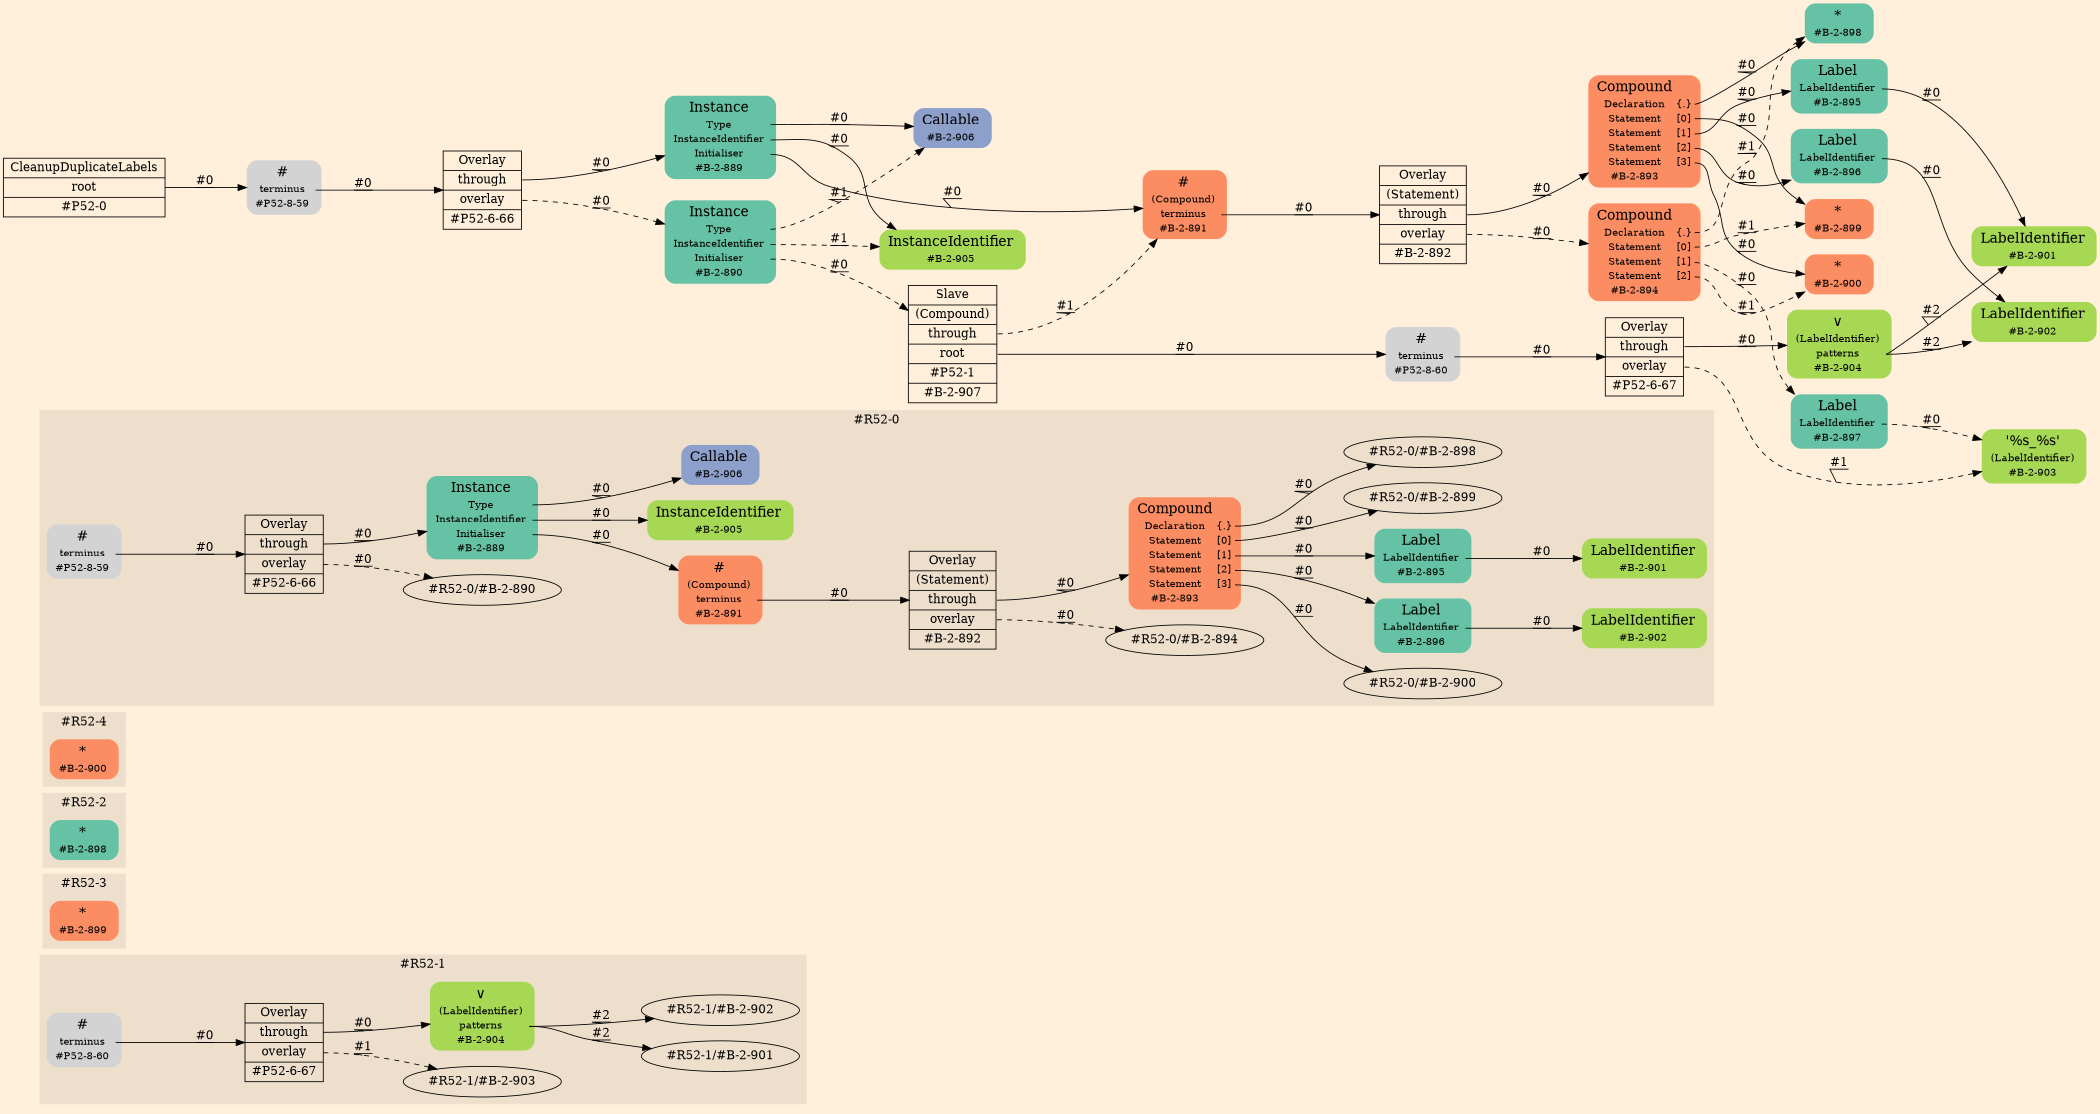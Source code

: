 digraph Inferno {
graph [
rankdir = "LR"
ranksep = 1.0
size = "14,20"
bgcolor = antiquewhite1
color = black
fontcolor = black
];
node [
];
subgraph "cluster#R52-1" {
label = "#R52-1"
style = "filled"
color = antiquewhite2
"#R52-1/#B-2-904" [
shape = "plaintext"
fillcolor = "/set28/5"
label = <<TABLE BORDER="0" CELLBORDER="0" CELLSPACING="0">
 <TR>
  <TD><FONT POINT-SIZE="16.0">∨</FONT></TD>
  <TD></TD>
 </TR>
 <TR>
  <TD>(LabelIdentifier)</TD>
  <TD PORT="port0"></TD>
 </TR>
 <TR>
  <TD>patterns</TD>
  <TD PORT="port1"></TD>
 </TR>
 <TR>
  <TD>#B-2-904</TD>
  <TD PORT="port2"></TD>
 </TR>
</TABLE>>
style = "rounded,filled"
fontsize = "12"
];
"#R52-1/#P52-8-60" [
shape = "plaintext"
label = <<TABLE BORDER="0" CELLBORDER="0" CELLSPACING="0">
 <TR>
  <TD><FONT POINT-SIZE="16.0">#</FONT></TD>
  <TD></TD>
 </TR>
 <TR>
  <TD>terminus</TD>
  <TD PORT="port0"></TD>
 </TR>
 <TR>
  <TD>#P52-8-60</TD>
  <TD PORT="port1"></TD>
 </TR>
</TABLE>>
style = "rounded,filled"
fontsize = "12"
];
"#R52-1/#P52-6-67" [
shape = "record"
fillcolor = antiquewhite2
label = "<fixed> Overlay | <port0> through | <port1> overlay | <port2> #P52-6-67"
style = "filled"
fontsize = "14"
color = black
fontcolor = black
];
"#R52-1/#B-2-904":port1 -> "#R52-1/#B-2-901" [style="solid"
label = "#2"
decorate = true
color = black
fontcolor = black
];
"#R52-1/#B-2-904":port1 -> "#R52-1/#B-2-902" [style="solid"
label = "#2"
decorate = true
color = black
fontcolor = black
];
"#R52-1/#P52-8-60":port0 -> "#R52-1/#P52-6-67" [style="solid"
label = "#0"
decorate = true
color = black
fontcolor = black
];
"#R52-1/#P52-6-67":port0 -> "#R52-1/#B-2-904" [style="solid"
label = "#0"
decorate = true
color = black
fontcolor = black
];
"#R52-1/#P52-6-67":port1 -> "#R52-1/#B-2-903" [style="dashed"
label = "#1"
decorate = true
color = black
fontcolor = black
];
}
subgraph "cluster#R52-3" {
label = "#R52-3"
style = "filled"
color = antiquewhite2
"#R52-3/#B-2-899" [
shape = "plaintext"
fillcolor = "/set28/2"
label = <<TABLE BORDER="0" CELLBORDER="0" CELLSPACING="0">
 <TR>
  <TD><FONT POINT-SIZE="16.0">*</FONT></TD>
  <TD></TD>
 </TR>
 <TR>
  <TD>#B-2-899</TD>
  <TD PORT="port0"></TD>
 </TR>
</TABLE>>
style = "rounded,filled"
fontsize = "12"
];
}
subgraph "cluster#R52-2" {
label = "#R52-2"
style = "filled"
color = antiquewhite2
"#R52-2/#B-2-898" [
shape = "plaintext"
fillcolor = "/set28/1"
label = <<TABLE BORDER="0" CELLBORDER="0" CELLSPACING="0">
 <TR>
  <TD><FONT POINT-SIZE="16.0">*</FONT></TD>
  <TD></TD>
 </TR>
 <TR>
  <TD>#B-2-898</TD>
  <TD PORT="port0"></TD>
 </TR>
</TABLE>>
style = "rounded,filled"
fontsize = "12"
];
}
subgraph "cluster#R52-4" {
label = "#R52-4"
style = "filled"
color = antiquewhite2
"#R52-4/#B-2-900" [
shape = "plaintext"
fillcolor = "/set28/2"
label = <<TABLE BORDER="0" CELLBORDER="0" CELLSPACING="0">
 <TR>
  <TD><FONT POINT-SIZE="16.0">*</FONT></TD>
  <TD></TD>
 </TR>
 <TR>
  <TD>#B-2-900</TD>
  <TD PORT="port0"></TD>
 </TR>
</TABLE>>
style = "rounded,filled"
fontsize = "12"
];
}
subgraph "cluster#R52-0" {
label = "#R52-0"
style = "filled"
color = antiquewhite2
"#R52-0/#B-2-902" [
shape = "plaintext"
fillcolor = "/set28/5"
label = <<TABLE BORDER="0" CELLBORDER="0" CELLSPACING="0">
 <TR>
  <TD><FONT POINT-SIZE="16.0">LabelIdentifier</FONT></TD>
  <TD></TD>
 </TR>
 <TR>
  <TD>#B-2-902</TD>
  <TD PORT="port0"></TD>
 </TR>
</TABLE>>
style = "rounded,filled"
fontsize = "12"
];
"#R52-0/#B-2-896" [
shape = "plaintext"
fillcolor = "/set28/1"
label = <<TABLE BORDER="0" CELLBORDER="0" CELLSPACING="0">
 <TR>
  <TD><FONT POINT-SIZE="16.0">Label</FONT></TD>
  <TD></TD>
 </TR>
 <TR>
  <TD>LabelIdentifier</TD>
  <TD PORT="port0"></TD>
 </TR>
 <TR>
  <TD>#B-2-896</TD>
  <TD PORT="port1"></TD>
 </TR>
</TABLE>>
style = "rounded,filled"
fontsize = "12"
];
"#R52-0/#B-2-901" [
shape = "plaintext"
fillcolor = "/set28/5"
label = <<TABLE BORDER="0" CELLBORDER="0" CELLSPACING="0">
 <TR>
  <TD><FONT POINT-SIZE="16.0">LabelIdentifier</FONT></TD>
  <TD></TD>
 </TR>
 <TR>
  <TD>#B-2-901</TD>
  <TD PORT="port0"></TD>
 </TR>
</TABLE>>
style = "rounded,filled"
fontsize = "12"
];
"#R52-0/#B-2-893" [
shape = "plaintext"
fillcolor = "/set28/2"
label = <<TABLE BORDER="0" CELLBORDER="0" CELLSPACING="0">
 <TR>
  <TD><FONT POINT-SIZE="16.0">Compound</FONT></TD>
  <TD></TD>
 </TR>
 <TR>
  <TD>Declaration</TD>
  <TD PORT="port0">{.}</TD>
 </TR>
 <TR>
  <TD>Statement</TD>
  <TD PORT="port1">[0]</TD>
 </TR>
 <TR>
  <TD>Statement</TD>
  <TD PORT="port2">[1]</TD>
 </TR>
 <TR>
  <TD>Statement</TD>
  <TD PORT="port3">[2]</TD>
 </TR>
 <TR>
  <TD>Statement</TD>
  <TD PORT="port4">[3]</TD>
 </TR>
 <TR>
  <TD>#B-2-893</TD>
  <TD PORT="port5"></TD>
 </TR>
</TABLE>>
style = "rounded,filled"
fontsize = "12"
];
"#R52-0/#B-2-892" [
shape = "record"
fillcolor = antiquewhite2
label = "<fixed> Overlay | <port0> (Statement) | <port1> through | <port2> overlay | <port3> #B-2-892"
style = "filled"
fontsize = "14"
color = black
fontcolor = black
];
"#R52-0/#P52-6-66" [
shape = "record"
fillcolor = antiquewhite2
label = "<fixed> Overlay | <port0> through | <port1> overlay | <port2> #P52-6-66"
style = "filled"
fontsize = "14"
color = black
fontcolor = black
];
"#R52-0/#B-2-891" [
shape = "plaintext"
fillcolor = "/set28/2"
label = <<TABLE BORDER="0" CELLBORDER="0" CELLSPACING="0">
 <TR>
  <TD><FONT POINT-SIZE="16.0">#</FONT></TD>
  <TD></TD>
 </TR>
 <TR>
  <TD>(Compound)</TD>
  <TD PORT="port0"></TD>
 </TR>
 <TR>
  <TD>terminus</TD>
  <TD PORT="port1"></TD>
 </TR>
 <TR>
  <TD>#B-2-891</TD>
  <TD PORT="port2"></TD>
 </TR>
</TABLE>>
style = "rounded,filled"
fontsize = "12"
];
"#R52-0/#P52-8-59" [
shape = "plaintext"
label = <<TABLE BORDER="0" CELLBORDER="0" CELLSPACING="0">
 <TR>
  <TD><FONT POINT-SIZE="16.0">#</FONT></TD>
  <TD></TD>
 </TR>
 <TR>
  <TD>terminus</TD>
  <TD PORT="port0"></TD>
 </TR>
 <TR>
  <TD>#P52-8-59</TD>
  <TD PORT="port1"></TD>
 </TR>
</TABLE>>
style = "rounded,filled"
fontsize = "12"
];
"#R52-0/#B-2-889" [
shape = "plaintext"
fillcolor = "/set28/1"
label = <<TABLE BORDER="0" CELLBORDER="0" CELLSPACING="0">
 <TR>
  <TD><FONT POINT-SIZE="16.0">Instance</FONT></TD>
  <TD></TD>
 </TR>
 <TR>
  <TD>Type</TD>
  <TD PORT="port0"></TD>
 </TR>
 <TR>
  <TD>InstanceIdentifier</TD>
  <TD PORT="port1"></TD>
 </TR>
 <TR>
  <TD>Initialiser</TD>
  <TD PORT="port2"></TD>
 </TR>
 <TR>
  <TD>#B-2-889</TD>
  <TD PORT="port3"></TD>
 </TR>
</TABLE>>
style = "rounded,filled"
fontsize = "12"
];
"#R52-0/#B-2-895" [
shape = "plaintext"
fillcolor = "/set28/1"
label = <<TABLE BORDER="0" CELLBORDER="0" CELLSPACING="0">
 <TR>
  <TD><FONT POINT-SIZE="16.0">Label</FONT></TD>
  <TD></TD>
 </TR>
 <TR>
  <TD>LabelIdentifier</TD>
  <TD PORT="port0"></TD>
 </TR>
 <TR>
  <TD>#B-2-895</TD>
  <TD PORT="port1"></TD>
 </TR>
</TABLE>>
style = "rounded,filled"
fontsize = "12"
];
"#R52-0/#B-2-906" [
shape = "plaintext"
fillcolor = "/set28/3"
label = <<TABLE BORDER="0" CELLBORDER="0" CELLSPACING="0">
 <TR>
  <TD><FONT POINT-SIZE="16.0">Callable</FONT></TD>
  <TD></TD>
 </TR>
 <TR>
  <TD>#B-2-906</TD>
  <TD PORT="port0"></TD>
 </TR>
</TABLE>>
style = "rounded,filled"
fontsize = "12"
];
"#R52-0/#B-2-905" [
shape = "plaintext"
fillcolor = "/set28/5"
label = <<TABLE BORDER="0" CELLBORDER="0" CELLSPACING="0">
 <TR>
  <TD><FONT POINT-SIZE="16.0">InstanceIdentifier</FONT></TD>
  <TD></TD>
 </TR>
 <TR>
  <TD>#B-2-905</TD>
  <TD PORT="port0"></TD>
 </TR>
</TABLE>>
style = "rounded,filled"
fontsize = "12"
];
"#R52-0/#B-2-896":port0 -> "#R52-0/#B-2-902" [style="solid"
label = "#0"
decorate = true
color = black
fontcolor = black
];
"#R52-0/#B-2-893":port0 -> "#R52-0/#B-2-898" [style="solid"
label = "#0"
decorate = true
color = black
fontcolor = black
];
"#R52-0/#B-2-893":port1 -> "#R52-0/#B-2-899" [style="solid"
label = "#0"
decorate = true
color = black
fontcolor = black
];
"#R52-0/#B-2-893":port2 -> "#R52-0/#B-2-895" [style="solid"
label = "#0"
decorate = true
color = black
fontcolor = black
];
"#R52-0/#B-2-893":port3 -> "#R52-0/#B-2-896" [style="solid"
label = "#0"
decorate = true
color = black
fontcolor = black
];
"#R52-0/#B-2-893":port4 -> "#R52-0/#B-2-900" [style="solid"
label = "#0"
decorate = true
color = black
fontcolor = black
];
"#R52-0/#B-2-892":port1 -> "#R52-0/#B-2-893" [style="solid"
label = "#0"
decorate = true
color = black
fontcolor = black
];
"#R52-0/#B-2-892":port2 -> "#R52-0/#B-2-894" [style="dashed"
label = "#0"
decorate = true
color = black
fontcolor = black
];
"#R52-0/#P52-6-66":port0 -> "#R52-0/#B-2-889" [style="solid"
label = "#0"
decorate = true
color = black
fontcolor = black
];
"#R52-0/#P52-6-66":port1 -> "#R52-0/#B-2-890" [style="dashed"
label = "#0"
decorate = true
color = black
fontcolor = black
];
"#R52-0/#B-2-891":port1 -> "#R52-0/#B-2-892" [style="solid"
label = "#0"
decorate = true
color = black
fontcolor = black
];
"#R52-0/#P52-8-59":port0 -> "#R52-0/#P52-6-66" [style="solid"
label = "#0"
decorate = true
color = black
fontcolor = black
];
"#R52-0/#B-2-889":port0 -> "#R52-0/#B-2-906" [style="solid"
label = "#0"
decorate = true
color = black
fontcolor = black
];
"#R52-0/#B-2-889":port1 -> "#R52-0/#B-2-905" [style="solid"
label = "#0"
decorate = true
color = black
fontcolor = black
];
"#R52-0/#B-2-889":port2 -> "#R52-0/#B-2-891" [style="solid"
label = "#0"
decorate = true
color = black
fontcolor = black
];
"#R52-0/#B-2-895":port0 -> "#R52-0/#B-2-901" [style="solid"
label = "#0"
decorate = true
color = black
fontcolor = black
];
}
"CR#P52-0" [
shape = "record"
fillcolor = antiquewhite1
label = "<fixed> CleanupDuplicateLabels | <port0> root | <port1> #P52-0"
style = "filled"
fontsize = "14"
color = black
fontcolor = black
];
"#P52-8-59" [
shape = "plaintext"
label = <<TABLE BORDER="0" CELLBORDER="0" CELLSPACING="0">
 <TR>
  <TD><FONT POINT-SIZE="16.0">#</FONT></TD>
  <TD></TD>
 </TR>
 <TR>
  <TD>terminus</TD>
  <TD PORT="port0"></TD>
 </TR>
 <TR>
  <TD>#P52-8-59</TD>
  <TD PORT="port1"></TD>
 </TR>
</TABLE>>
style = "rounded,filled"
fontsize = "12"
];
"#P52-6-66" [
shape = "record"
fillcolor = antiquewhite1
label = "<fixed> Overlay | <port0> through | <port1> overlay | <port2> #P52-6-66"
style = "filled"
fontsize = "14"
color = black
fontcolor = black
];
"#B-2-889" [
shape = "plaintext"
fillcolor = "/set28/1"
label = <<TABLE BORDER="0" CELLBORDER="0" CELLSPACING="0">
 <TR>
  <TD><FONT POINT-SIZE="16.0">Instance</FONT></TD>
  <TD></TD>
 </TR>
 <TR>
  <TD>Type</TD>
  <TD PORT="port0"></TD>
 </TR>
 <TR>
  <TD>InstanceIdentifier</TD>
  <TD PORT="port1"></TD>
 </TR>
 <TR>
  <TD>Initialiser</TD>
  <TD PORT="port2"></TD>
 </TR>
 <TR>
  <TD>#B-2-889</TD>
  <TD PORT="port3"></TD>
 </TR>
</TABLE>>
style = "rounded,filled"
fontsize = "12"
];
"#B-2-906" [
shape = "plaintext"
fillcolor = "/set28/3"
label = <<TABLE BORDER="0" CELLBORDER="0" CELLSPACING="0">
 <TR>
  <TD><FONT POINT-SIZE="16.0">Callable</FONT></TD>
  <TD></TD>
 </TR>
 <TR>
  <TD>#B-2-906</TD>
  <TD PORT="port0"></TD>
 </TR>
</TABLE>>
style = "rounded,filled"
fontsize = "12"
];
"#B-2-905" [
shape = "plaintext"
fillcolor = "/set28/5"
label = <<TABLE BORDER="0" CELLBORDER="0" CELLSPACING="0">
 <TR>
  <TD><FONT POINT-SIZE="16.0">InstanceIdentifier</FONT></TD>
  <TD></TD>
 </TR>
 <TR>
  <TD>#B-2-905</TD>
  <TD PORT="port0"></TD>
 </TR>
</TABLE>>
style = "rounded,filled"
fontsize = "12"
];
"#B-2-891" [
shape = "plaintext"
fillcolor = "/set28/2"
label = <<TABLE BORDER="0" CELLBORDER="0" CELLSPACING="0">
 <TR>
  <TD><FONT POINT-SIZE="16.0">#</FONT></TD>
  <TD></TD>
 </TR>
 <TR>
  <TD>(Compound)</TD>
  <TD PORT="port0"></TD>
 </TR>
 <TR>
  <TD>terminus</TD>
  <TD PORT="port1"></TD>
 </TR>
 <TR>
  <TD>#B-2-891</TD>
  <TD PORT="port2"></TD>
 </TR>
</TABLE>>
style = "rounded,filled"
fontsize = "12"
];
"#B-2-892" [
shape = "record"
fillcolor = antiquewhite1
label = "<fixed> Overlay | <port0> (Statement) | <port1> through | <port2> overlay | <port3> #B-2-892"
style = "filled"
fontsize = "14"
color = black
fontcolor = black
];
"#B-2-893" [
shape = "plaintext"
fillcolor = "/set28/2"
label = <<TABLE BORDER="0" CELLBORDER="0" CELLSPACING="0">
 <TR>
  <TD><FONT POINT-SIZE="16.0">Compound</FONT></TD>
  <TD></TD>
 </TR>
 <TR>
  <TD>Declaration</TD>
  <TD PORT="port0">{.}</TD>
 </TR>
 <TR>
  <TD>Statement</TD>
  <TD PORT="port1">[0]</TD>
 </TR>
 <TR>
  <TD>Statement</TD>
  <TD PORT="port2">[1]</TD>
 </TR>
 <TR>
  <TD>Statement</TD>
  <TD PORT="port3">[2]</TD>
 </TR>
 <TR>
  <TD>Statement</TD>
  <TD PORT="port4">[3]</TD>
 </TR>
 <TR>
  <TD>#B-2-893</TD>
  <TD PORT="port5"></TD>
 </TR>
</TABLE>>
style = "rounded,filled"
fontsize = "12"
];
"#B-2-898" [
shape = "plaintext"
fillcolor = "/set28/1"
label = <<TABLE BORDER="0" CELLBORDER="0" CELLSPACING="0">
 <TR>
  <TD><FONT POINT-SIZE="16.0">*</FONT></TD>
  <TD></TD>
 </TR>
 <TR>
  <TD>#B-2-898</TD>
  <TD PORT="port0"></TD>
 </TR>
</TABLE>>
style = "rounded,filled"
fontsize = "12"
];
"#B-2-899" [
shape = "plaintext"
fillcolor = "/set28/2"
label = <<TABLE BORDER="0" CELLBORDER="0" CELLSPACING="0">
 <TR>
  <TD><FONT POINT-SIZE="16.0">*</FONT></TD>
  <TD></TD>
 </TR>
 <TR>
  <TD>#B-2-899</TD>
  <TD PORT="port0"></TD>
 </TR>
</TABLE>>
style = "rounded,filled"
fontsize = "12"
];
"#B-2-895" [
shape = "plaintext"
fillcolor = "/set28/1"
label = <<TABLE BORDER="0" CELLBORDER="0" CELLSPACING="0">
 <TR>
  <TD><FONT POINT-SIZE="16.0">Label</FONT></TD>
  <TD></TD>
 </TR>
 <TR>
  <TD>LabelIdentifier</TD>
  <TD PORT="port0"></TD>
 </TR>
 <TR>
  <TD>#B-2-895</TD>
  <TD PORT="port1"></TD>
 </TR>
</TABLE>>
style = "rounded,filled"
fontsize = "12"
];
"#B-2-901" [
shape = "plaintext"
fillcolor = "/set28/5"
label = <<TABLE BORDER="0" CELLBORDER="0" CELLSPACING="0">
 <TR>
  <TD><FONT POINT-SIZE="16.0">LabelIdentifier</FONT></TD>
  <TD></TD>
 </TR>
 <TR>
  <TD>#B-2-901</TD>
  <TD PORT="port0"></TD>
 </TR>
</TABLE>>
style = "rounded,filled"
fontsize = "12"
];
"#B-2-896" [
shape = "plaintext"
fillcolor = "/set28/1"
label = <<TABLE BORDER="0" CELLBORDER="0" CELLSPACING="0">
 <TR>
  <TD><FONT POINT-SIZE="16.0">Label</FONT></TD>
  <TD></TD>
 </TR>
 <TR>
  <TD>LabelIdentifier</TD>
  <TD PORT="port0"></TD>
 </TR>
 <TR>
  <TD>#B-2-896</TD>
  <TD PORT="port1"></TD>
 </TR>
</TABLE>>
style = "rounded,filled"
fontsize = "12"
];
"#B-2-902" [
shape = "plaintext"
fillcolor = "/set28/5"
label = <<TABLE BORDER="0" CELLBORDER="0" CELLSPACING="0">
 <TR>
  <TD><FONT POINT-SIZE="16.0">LabelIdentifier</FONT></TD>
  <TD></TD>
 </TR>
 <TR>
  <TD>#B-2-902</TD>
  <TD PORT="port0"></TD>
 </TR>
</TABLE>>
style = "rounded,filled"
fontsize = "12"
];
"#B-2-900" [
shape = "plaintext"
fillcolor = "/set28/2"
label = <<TABLE BORDER="0" CELLBORDER="0" CELLSPACING="0">
 <TR>
  <TD><FONT POINT-SIZE="16.0">*</FONT></TD>
  <TD></TD>
 </TR>
 <TR>
  <TD>#B-2-900</TD>
  <TD PORT="port0"></TD>
 </TR>
</TABLE>>
style = "rounded,filled"
fontsize = "12"
];
"#B-2-894" [
shape = "plaintext"
fillcolor = "/set28/2"
label = <<TABLE BORDER="0" CELLBORDER="0" CELLSPACING="0">
 <TR>
  <TD><FONT POINT-SIZE="16.0">Compound</FONT></TD>
  <TD></TD>
 </TR>
 <TR>
  <TD>Declaration</TD>
  <TD PORT="port0">{.}</TD>
 </TR>
 <TR>
  <TD>Statement</TD>
  <TD PORT="port1">[0]</TD>
 </TR>
 <TR>
  <TD>Statement</TD>
  <TD PORT="port2">[1]</TD>
 </TR>
 <TR>
  <TD>Statement</TD>
  <TD PORT="port3">[2]</TD>
 </TR>
 <TR>
  <TD>#B-2-894</TD>
  <TD PORT="port4"></TD>
 </TR>
</TABLE>>
style = "rounded,filled"
fontsize = "12"
];
"#B-2-897" [
shape = "plaintext"
fillcolor = "/set28/1"
label = <<TABLE BORDER="0" CELLBORDER="0" CELLSPACING="0">
 <TR>
  <TD><FONT POINT-SIZE="16.0">Label</FONT></TD>
  <TD></TD>
 </TR>
 <TR>
  <TD>LabelIdentifier</TD>
  <TD PORT="port0"></TD>
 </TR>
 <TR>
  <TD>#B-2-897</TD>
  <TD PORT="port1"></TD>
 </TR>
</TABLE>>
style = "rounded,filled"
fontsize = "12"
];
"#B-2-903" [
shape = "plaintext"
fillcolor = "/set28/5"
label = <<TABLE BORDER="0" CELLBORDER="0" CELLSPACING="0">
 <TR>
  <TD><FONT POINT-SIZE="16.0">'%s_%s'</FONT></TD>
  <TD></TD>
 </TR>
 <TR>
  <TD>(LabelIdentifier)</TD>
  <TD PORT="port0"></TD>
 </TR>
 <TR>
  <TD>#B-2-903</TD>
  <TD PORT="port1"></TD>
 </TR>
</TABLE>>
style = "rounded,filled"
fontsize = "12"
];
"#B-2-890" [
shape = "plaintext"
fillcolor = "/set28/1"
label = <<TABLE BORDER="0" CELLBORDER="0" CELLSPACING="0">
 <TR>
  <TD><FONT POINT-SIZE="16.0">Instance</FONT></TD>
  <TD></TD>
 </TR>
 <TR>
  <TD>Type</TD>
  <TD PORT="port0"></TD>
 </TR>
 <TR>
  <TD>InstanceIdentifier</TD>
  <TD PORT="port1"></TD>
 </TR>
 <TR>
  <TD>Initialiser</TD>
  <TD PORT="port2"></TD>
 </TR>
 <TR>
  <TD>#B-2-890</TD>
  <TD PORT="port3"></TD>
 </TR>
</TABLE>>
style = "rounded,filled"
fontsize = "12"
];
"#B-2-907" [
shape = "record"
fillcolor = antiquewhite1
label = "<fixed> Slave | <port0> (Compound) | <port1> through | <port2> root | <port3> #P52-1 | <port4> #B-2-907"
style = "filled"
fontsize = "14"
color = black
fontcolor = black
];
"#P52-8-60" [
shape = "plaintext"
label = <<TABLE BORDER="0" CELLBORDER="0" CELLSPACING="0">
 <TR>
  <TD><FONT POINT-SIZE="16.0">#</FONT></TD>
  <TD></TD>
 </TR>
 <TR>
  <TD>terminus</TD>
  <TD PORT="port0"></TD>
 </TR>
 <TR>
  <TD>#P52-8-60</TD>
  <TD PORT="port1"></TD>
 </TR>
</TABLE>>
style = "rounded,filled"
fontsize = "12"
];
"#P52-6-67" [
shape = "record"
fillcolor = antiquewhite1
label = "<fixed> Overlay | <port0> through | <port1> overlay | <port2> #P52-6-67"
style = "filled"
fontsize = "14"
color = black
fontcolor = black
];
"#B-2-904" [
shape = "plaintext"
fillcolor = "/set28/5"
label = <<TABLE BORDER="0" CELLBORDER="0" CELLSPACING="0">
 <TR>
  <TD><FONT POINT-SIZE="16.0">∨</FONT></TD>
  <TD></TD>
 </TR>
 <TR>
  <TD>(LabelIdentifier)</TD>
  <TD PORT="port0"></TD>
 </TR>
 <TR>
  <TD>patterns</TD>
  <TD PORT="port1"></TD>
 </TR>
 <TR>
  <TD>#B-2-904</TD>
  <TD PORT="port2"></TD>
 </TR>
</TABLE>>
style = "rounded,filled"
fontsize = "12"
];
"CR#P52-0":port0 -> "#P52-8-59" [style="solid"
label = "#0"
decorate = true
color = black
fontcolor = black
];
"#P52-8-59":port0 -> "#P52-6-66" [style="solid"
label = "#0"
decorate = true
color = black
fontcolor = black
];
"#P52-6-66":port0 -> "#B-2-889" [style="solid"
label = "#0"
decorate = true
color = black
fontcolor = black
];
"#P52-6-66":port1 -> "#B-2-890" [style="dashed"
label = "#0"
decorate = true
color = black
fontcolor = black
];
"#B-2-889":port0 -> "#B-2-906" [style="solid"
label = "#0"
decorate = true
color = black
fontcolor = black
];
"#B-2-889":port1 -> "#B-2-905" [style="solid"
label = "#0"
decorate = true
color = black
fontcolor = black
];
"#B-2-889":port2 -> "#B-2-891" [style="solid"
label = "#0"
decorate = true
color = black
fontcolor = black
];
"#B-2-891":port1 -> "#B-2-892" [style="solid"
label = "#0"
decorate = true
color = black
fontcolor = black
];
"#B-2-892":port1 -> "#B-2-893" [style="solid"
label = "#0"
decorate = true
color = black
fontcolor = black
];
"#B-2-892":port2 -> "#B-2-894" [style="dashed"
label = "#0"
decorate = true
color = black
fontcolor = black
];
"#B-2-893":port0 -> "#B-2-898" [style="solid"
label = "#0"
decorate = true
color = black
fontcolor = black
];
"#B-2-893":port1 -> "#B-2-899" [style="solid"
label = "#0"
decorate = true
color = black
fontcolor = black
];
"#B-2-893":port2 -> "#B-2-895" [style="solid"
label = "#0"
decorate = true
color = black
fontcolor = black
];
"#B-2-893":port3 -> "#B-2-896" [style="solid"
label = "#0"
decorate = true
color = black
fontcolor = black
];
"#B-2-893":port4 -> "#B-2-900" [style="solid"
label = "#0"
decorate = true
color = black
fontcolor = black
];
"#B-2-895":port0 -> "#B-2-901" [style="solid"
label = "#0"
decorate = true
color = black
fontcolor = black
];
"#B-2-896":port0 -> "#B-2-902" [style="solid"
label = "#0"
decorate = true
color = black
fontcolor = black
];
"#B-2-894":port0 -> "#B-2-898" [style="dashed"
label = "#1"
decorate = true
color = black
fontcolor = black
];
"#B-2-894":port1 -> "#B-2-899" [style="dashed"
label = "#1"
decorate = true
color = black
fontcolor = black
];
"#B-2-894":port2 -> "#B-2-897" [style="dashed"
label = "#0"
decorate = true
color = black
fontcolor = black
];
"#B-2-894":port3 -> "#B-2-900" [style="dashed"
label = "#1"
decorate = true
color = black
fontcolor = black
];
"#B-2-897":port0 -> "#B-2-903" [style="dashed"
label = "#0"
decorate = true
color = black
fontcolor = black
];
"#B-2-890":port0 -> "#B-2-906" [style="dashed"
label = "#1"
decorate = true
color = black
fontcolor = black
];
"#B-2-890":port1 -> "#B-2-905" [style="dashed"
label = "#1"
decorate = true
color = black
fontcolor = black
];
"#B-2-890":port2 -> "#B-2-907" [style="dashed"
label = "#0"
decorate = true
color = black
fontcolor = black
];
"#B-2-907":port1 -> "#B-2-891" [style="dashed"
label = "#1"
decorate = true
color = black
fontcolor = black
];
"#B-2-907":port2 -> "#P52-8-60" [style="solid"
label = "#0"
decorate = true
color = black
fontcolor = black
];
"#P52-8-60":port0 -> "#P52-6-67" [style="solid"
label = "#0"
decorate = true
color = black
fontcolor = black
];
"#P52-6-67":port0 -> "#B-2-904" [style="solid"
label = "#0"
decorate = true
color = black
fontcolor = black
];
"#P52-6-67":port1 -> "#B-2-903" [style="dashed"
label = "#1"
decorate = true
color = black
fontcolor = black
];
"#B-2-904":port1 -> "#B-2-901" [style="solid"
label = "#2"
decorate = true
color = black
fontcolor = black
];
"#B-2-904":port1 -> "#B-2-902" [style="solid"
label = "#2"
decorate = true
color = black
fontcolor = black
];
}
